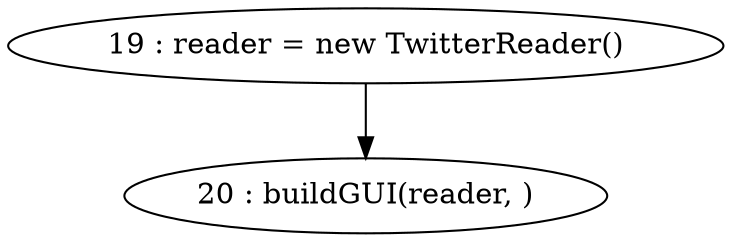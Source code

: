 digraph G {
"19 : reader = new TwitterReader()"
"19 : reader = new TwitterReader()" -> "20 : buildGUI(reader, )"
"20 : buildGUI(reader, )"
}